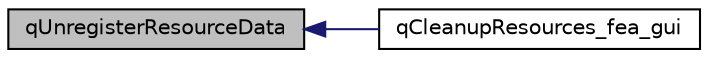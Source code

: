 digraph "qUnregisterResourceData"
{
  edge [fontname="Helvetica",fontsize="10",labelfontname="Helvetica",labelfontsize="10"];
  node [fontname="Helvetica",fontsize="10",shape=record];
  rankdir="LR";
  Node1 [label="qUnregisterResourceData",height=0.2,width=0.4,color="black", fillcolor="grey75", style="filled", fontcolor="black"];
  Node1 -> Node2 [dir="back",color="midnightblue",fontsize="10",style="solid",fontname="Helvetica"];
  Node2 [label="qCleanupResources_fea_gui",height=0.2,width=0.4,color="black", fillcolor="white", style="filled",URL="$qrc__fea__gui_8cpp.html#a1adcd9dbe36f487dff04645c9277a6b8"];
}

